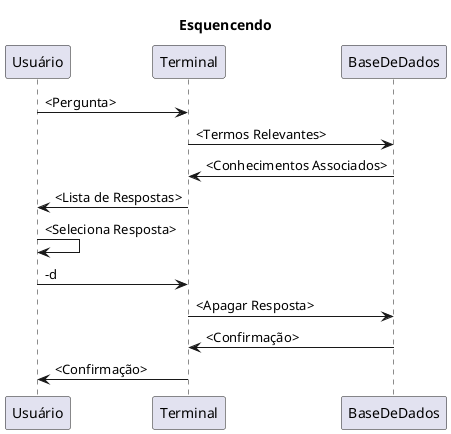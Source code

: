 @startuml FlowForgetting
title Esquencendo
Usuário -> Terminal: <Pergunta>
Terminal -> BaseDeDados: <Termos Relevantes>
BaseDeDados -> Terminal: <Conhecimentos Associados>
Terminal -> Usuário: <Lista de Respostas>
Usuário -> Usuário: <Seleciona Resposta>
Usuário -> Terminal: -d
Terminal -> BaseDeDados: <Apagar Resposta>
BaseDeDados -> Terminal: <Confirmação>
Terminal -> Usuário: <Confirmação>
@enduml